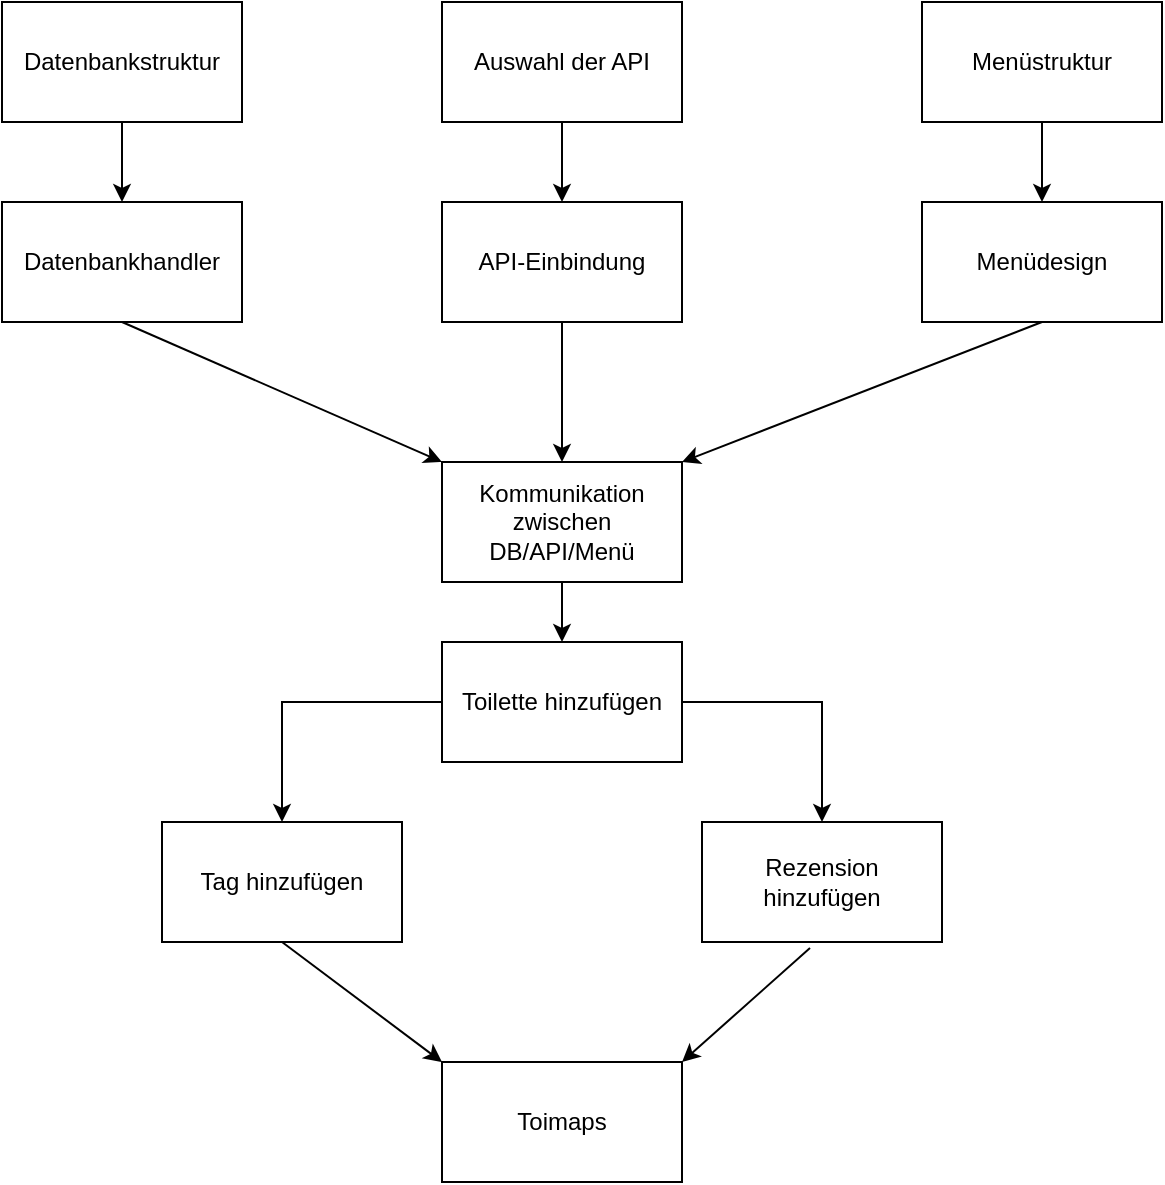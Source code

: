 <mxfile version="21.7.5" type="device">
  <diagram name="Seite-1" id="SCXLYtp1hvXJCitAK11k">
    <mxGraphModel dx="1374" dy="777" grid="1" gridSize="10" guides="1" tooltips="1" connect="1" arrows="1" fold="1" page="1" pageScale="1" pageWidth="827" pageHeight="1169" math="0" shadow="0">
      <root>
        <mxCell id="0" />
        <mxCell id="1" parent="0" />
        <mxCell id="bjbixO9ZaMcOZrDFpSg7-6" value="" style="edgeStyle=orthogonalEdgeStyle;rounded=0;orthogonalLoop=1;jettySize=auto;html=1;" edge="1" parent="1" source="bjbixO9ZaMcOZrDFpSg7-1" target="bjbixO9ZaMcOZrDFpSg7-5">
          <mxGeometry relative="1" as="geometry" />
        </mxCell>
        <mxCell id="bjbixO9ZaMcOZrDFpSg7-1" value="Datenbankstruktur" style="rounded=0;whiteSpace=wrap;html=1;" vertex="1" parent="1">
          <mxGeometry x="100" y="150" width="120" height="60" as="geometry" />
        </mxCell>
        <mxCell id="bjbixO9ZaMcOZrDFpSg7-10" value="" style="edgeStyle=orthogonalEdgeStyle;rounded=0;orthogonalLoop=1;jettySize=auto;html=1;" edge="1" parent="1" source="bjbixO9ZaMcOZrDFpSg7-2" target="bjbixO9ZaMcOZrDFpSg7-9">
          <mxGeometry relative="1" as="geometry" />
        </mxCell>
        <mxCell id="bjbixO9ZaMcOZrDFpSg7-2" value="Menüstruktur" style="rounded=0;whiteSpace=wrap;html=1;" vertex="1" parent="1">
          <mxGeometry x="560" y="150" width="120" height="60" as="geometry" />
        </mxCell>
        <mxCell id="bjbixO9ZaMcOZrDFpSg7-8" value="" style="edgeStyle=orthogonalEdgeStyle;rounded=0;orthogonalLoop=1;jettySize=auto;html=1;" edge="1" parent="1" source="bjbixO9ZaMcOZrDFpSg7-3" target="bjbixO9ZaMcOZrDFpSg7-7">
          <mxGeometry relative="1" as="geometry" />
        </mxCell>
        <mxCell id="bjbixO9ZaMcOZrDFpSg7-3" value="Auswahl der API" style="rounded=0;whiteSpace=wrap;html=1;" vertex="1" parent="1">
          <mxGeometry x="320" y="150" width="120" height="60" as="geometry" />
        </mxCell>
        <mxCell id="bjbixO9ZaMcOZrDFpSg7-18" value="" style="edgeStyle=orthogonalEdgeStyle;rounded=0;orthogonalLoop=1;jettySize=auto;html=1;" edge="1" parent="1" source="bjbixO9ZaMcOZrDFpSg7-4" target="bjbixO9ZaMcOZrDFpSg7-17">
          <mxGeometry relative="1" as="geometry" />
        </mxCell>
        <mxCell id="bjbixO9ZaMcOZrDFpSg7-4" value="Kommunikation zwischen DB/API/Menü" style="rounded=0;whiteSpace=wrap;html=1;" vertex="1" parent="1">
          <mxGeometry x="320" y="380" width="120" height="60" as="geometry" />
        </mxCell>
        <mxCell id="bjbixO9ZaMcOZrDFpSg7-5" value="Datenbankhandler" style="rounded=0;whiteSpace=wrap;html=1;" vertex="1" parent="1">
          <mxGeometry x="100" y="250" width="120" height="60" as="geometry" />
        </mxCell>
        <mxCell id="bjbixO9ZaMcOZrDFpSg7-7" value="API-Einbindung" style="rounded=0;whiteSpace=wrap;html=1;" vertex="1" parent="1">
          <mxGeometry x="320" y="250" width="120" height="60" as="geometry" />
        </mxCell>
        <mxCell id="bjbixO9ZaMcOZrDFpSg7-9" value="Menüdesign" style="rounded=0;whiteSpace=wrap;html=1;" vertex="1" parent="1">
          <mxGeometry x="560" y="250" width="120" height="60" as="geometry" />
        </mxCell>
        <mxCell id="bjbixO9ZaMcOZrDFpSg7-11" value="" style="endArrow=classic;html=1;rounded=0;exitX=0.5;exitY=1;exitDx=0;exitDy=0;entryX=0;entryY=0;entryDx=0;entryDy=0;" edge="1" parent="1" source="bjbixO9ZaMcOZrDFpSg7-5" target="bjbixO9ZaMcOZrDFpSg7-4">
          <mxGeometry width="50" height="50" relative="1" as="geometry">
            <mxPoint x="390" y="430" as="sourcePoint" />
            <mxPoint x="440" y="380" as="targetPoint" />
          </mxGeometry>
        </mxCell>
        <mxCell id="bjbixO9ZaMcOZrDFpSg7-12" value="" style="endArrow=classic;html=1;rounded=0;entryX=0.5;entryY=0;entryDx=0;entryDy=0;exitX=0.5;exitY=1;exitDx=0;exitDy=0;" edge="1" parent="1" source="bjbixO9ZaMcOZrDFpSg7-7" target="bjbixO9ZaMcOZrDFpSg7-4">
          <mxGeometry width="50" height="50" relative="1" as="geometry">
            <mxPoint x="390" y="430" as="sourcePoint" />
            <mxPoint x="440" y="380" as="targetPoint" />
          </mxGeometry>
        </mxCell>
        <mxCell id="bjbixO9ZaMcOZrDFpSg7-13" value="" style="endArrow=classic;html=1;rounded=0;exitX=0.5;exitY=1;exitDx=0;exitDy=0;" edge="1" parent="1" source="bjbixO9ZaMcOZrDFpSg7-9">
          <mxGeometry width="50" height="50" relative="1" as="geometry">
            <mxPoint x="390" y="430" as="sourcePoint" />
            <mxPoint x="440" y="380" as="targetPoint" />
          </mxGeometry>
        </mxCell>
        <mxCell id="bjbixO9ZaMcOZrDFpSg7-20" value="" style="edgeStyle=orthogonalEdgeStyle;rounded=0;orthogonalLoop=1;jettySize=auto;html=1;" edge="1" parent="1" source="bjbixO9ZaMcOZrDFpSg7-17" target="bjbixO9ZaMcOZrDFpSg7-19">
          <mxGeometry relative="1" as="geometry" />
        </mxCell>
        <mxCell id="bjbixO9ZaMcOZrDFpSg7-22" value="" style="edgeStyle=orthogonalEdgeStyle;rounded=0;orthogonalLoop=1;jettySize=auto;html=1;" edge="1" parent="1" source="bjbixO9ZaMcOZrDFpSg7-17" target="bjbixO9ZaMcOZrDFpSg7-21">
          <mxGeometry relative="1" as="geometry" />
        </mxCell>
        <mxCell id="bjbixO9ZaMcOZrDFpSg7-17" value="Toilette hinzufügen" style="rounded=0;whiteSpace=wrap;html=1;" vertex="1" parent="1">
          <mxGeometry x="320" y="470" width="120" height="60" as="geometry" />
        </mxCell>
        <mxCell id="bjbixO9ZaMcOZrDFpSg7-19" value="Tag hinzufügen" style="rounded=0;whiteSpace=wrap;html=1;" vertex="1" parent="1">
          <mxGeometry x="180" y="560" width="120" height="60" as="geometry" />
        </mxCell>
        <mxCell id="bjbixO9ZaMcOZrDFpSg7-21" value="Rezension hinzufügen" style="rounded=0;whiteSpace=wrap;html=1;" vertex="1" parent="1">
          <mxGeometry x="450" y="560" width="120" height="60" as="geometry" />
        </mxCell>
        <mxCell id="bjbixO9ZaMcOZrDFpSg7-23" value="Toimaps" style="rounded=0;whiteSpace=wrap;html=1;" vertex="1" parent="1">
          <mxGeometry x="320" y="680" width="120" height="60" as="geometry" />
        </mxCell>
        <mxCell id="bjbixO9ZaMcOZrDFpSg7-24" value="" style="endArrow=classic;html=1;rounded=0;exitX=0.5;exitY=1;exitDx=0;exitDy=0;entryX=0;entryY=0;entryDx=0;entryDy=0;" edge="1" parent="1" source="bjbixO9ZaMcOZrDFpSg7-19" target="bjbixO9ZaMcOZrDFpSg7-23">
          <mxGeometry width="50" height="50" relative="1" as="geometry">
            <mxPoint x="390" y="560" as="sourcePoint" />
            <mxPoint x="440" y="510" as="targetPoint" />
          </mxGeometry>
        </mxCell>
        <mxCell id="bjbixO9ZaMcOZrDFpSg7-25" value="" style="endArrow=classic;html=1;rounded=0;exitX=0.45;exitY=1.05;exitDx=0;exitDy=0;exitPerimeter=0;entryX=1;entryY=0;entryDx=0;entryDy=0;" edge="1" parent="1" source="bjbixO9ZaMcOZrDFpSg7-21" target="bjbixO9ZaMcOZrDFpSg7-23">
          <mxGeometry width="50" height="50" relative="1" as="geometry">
            <mxPoint x="390" y="560" as="sourcePoint" />
            <mxPoint x="440" y="510" as="targetPoint" />
          </mxGeometry>
        </mxCell>
      </root>
    </mxGraphModel>
  </diagram>
</mxfile>

